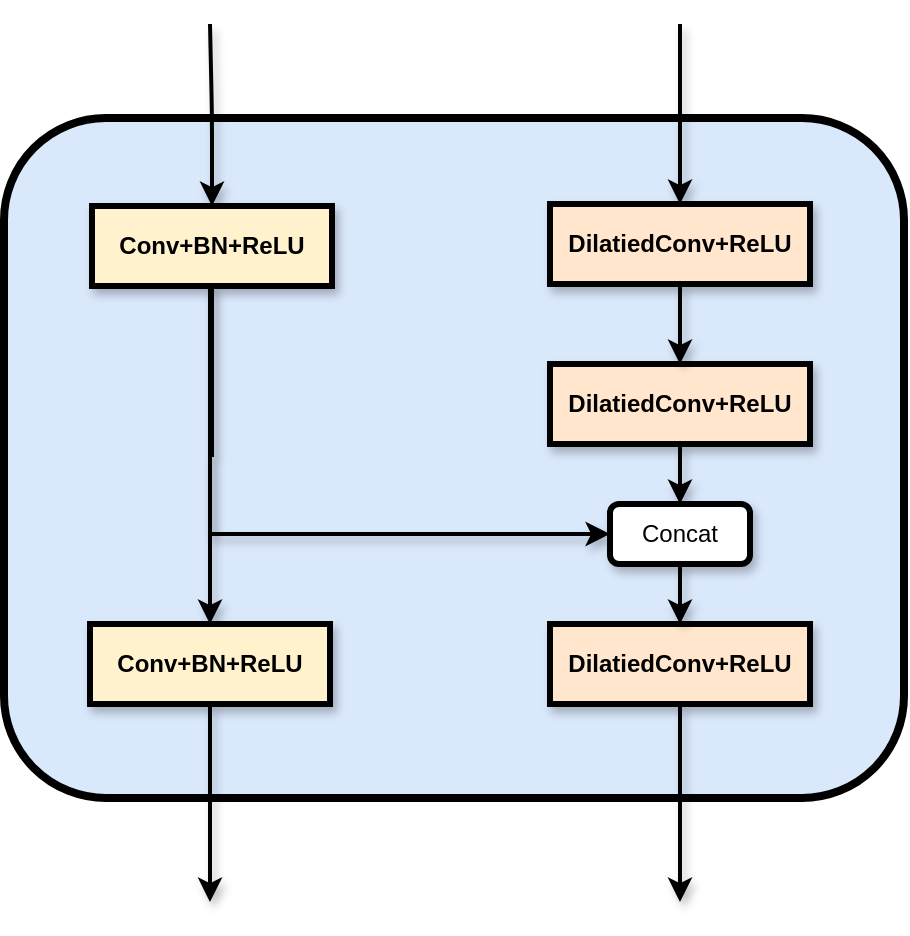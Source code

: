 <mxfile version="21.7.5" type="github">
  <diagram name="Page-1" id="cfXbBZLaOKrLfKIsWSMK">
    <mxGraphModel dx="1367" dy="779" grid="1" gridSize="10" guides="1" tooltips="1" connect="1" arrows="1" fold="1" page="1" pageScale="1" pageWidth="850" pageHeight="1100" math="0" shadow="0">
      <root>
        <mxCell id="0" />
        <mxCell id="1" parent="0" />
        <mxCell id="RC39O6ipoWtL7ifR7W19-1" value="" style="rounded=1;whiteSpace=wrap;html=1;fillColor=#dae8fc;strokeColor=#000000;strokeWidth=4;" vertex="1" parent="1">
          <mxGeometry x="250" y="148" width="450" height="340" as="geometry" />
        </mxCell>
        <mxCell id="RC39O6ipoWtL7ifR7W19-9" style="edgeStyle=orthogonalEdgeStyle;rounded=0;orthogonalLoop=1;jettySize=auto;html=1;entryX=0.5;entryY=0;entryDx=0;entryDy=0;strokeWidth=2;shadow=1;" edge="1" parent="1" source="RC39O6ipoWtL7ifR7W19-2" target="RC39O6ipoWtL7ifR7W19-3">
          <mxGeometry relative="1" as="geometry" />
        </mxCell>
        <mxCell id="RC39O6ipoWtL7ifR7W19-18" style="edgeStyle=orthogonalEdgeStyle;rounded=1;orthogonalLoop=1;jettySize=auto;html=1;strokeWidth=2;shadow=1;endArrow=none;endFill=0;startArrow=classic;startFill=1;" edge="1" parent="1" source="RC39O6ipoWtL7ifR7W19-2">
          <mxGeometry relative="1" as="geometry">
            <mxPoint x="353" y="101" as="targetPoint" />
          </mxGeometry>
        </mxCell>
        <mxCell id="RC39O6ipoWtL7ifR7W19-19" style="edgeStyle=orthogonalEdgeStyle;rounded=0;orthogonalLoop=1;jettySize=auto;html=1;entryX=0;entryY=0.5;entryDx=0;entryDy=0;exitX=0.5;exitY=1;exitDx=0;exitDy=0;strokeWidth=2;shadow=1;" edge="1" parent="1" source="RC39O6ipoWtL7ifR7W19-2" target="RC39O6ipoWtL7ifR7W19-14">
          <mxGeometry relative="1" as="geometry">
            <Array as="points">
              <mxPoint x="353" y="356" />
            </Array>
          </mxGeometry>
        </mxCell>
        <mxCell id="RC39O6ipoWtL7ifR7W19-2" value="&lt;b&gt;Conv+BN+ReLU&lt;/b&gt;" style="rounded=0;whiteSpace=wrap;html=1;fillColor=#fff2cc;strokeColor=#000000;strokeWidth=3;shadow=1;" vertex="1" parent="1">
          <mxGeometry x="294" y="192" width="120" height="40" as="geometry" />
        </mxCell>
        <mxCell id="RC39O6ipoWtL7ifR7W19-12" style="edgeStyle=orthogonalEdgeStyle;rounded=0;orthogonalLoop=1;jettySize=auto;html=1;exitX=0.5;exitY=1;exitDx=0;exitDy=0;strokeWidth=2;shadow=1;" edge="1" parent="1" source="RC39O6ipoWtL7ifR7W19-3">
          <mxGeometry relative="1" as="geometry">
            <mxPoint x="353" y="540" as="targetPoint" />
          </mxGeometry>
        </mxCell>
        <mxCell id="RC39O6ipoWtL7ifR7W19-3" value="&lt;b style=&quot;border-color: var(--border-color);&quot;&gt;Conv+BN+ReLU&lt;/b&gt;" style="rounded=0;whiteSpace=wrap;html=1;fillColor=#fff2cc;strokeColor=#000000;strokeWidth=3;shadow=1;" vertex="1" parent="1">
          <mxGeometry x="293" y="401" width="120" height="40" as="geometry" />
        </mxCell>
        <mxCell id="RC39O6ipoWtL7ifR7W19-15" style="edgeStyle=orthogonalEdgeStyle;rounded=0;orthogonalLoop=1;jettySize=auto;html=1;entryX=0.5;entryY=0;entryDx=0;entryDy=0;strokeWidth=2;shadow=1;" edge="1" parent="1" source="RC39O6ipoWtL7ifR7W19-5" target="RC39O6ipoWtL7ifR7W19-14">
          <mxGeometry relative="1" as="geometry" />
        </mxCell>
        <mxCell id="RC39O6ipoWtL7ifR7W19-5" value="&lt;b style=&quot;border-color: var(--border-color);&quot;&gt;DilatiedConv+ReLU&lt;/b&gt;" style="rounded=0;whiteSpace=wrap;html=1;fillColor=#ffe6cc;strokeColor=#000000;strokeWidth=3;shadow=1;" vertex="1" parent="1">
          <mxGeometry x="523" y="271" width="130" height="40" as="geometry" />
        </mxCell>
        <mxCell id="RC39O6ipoWtL7ifR7W19-13" style="edgeStyle=orthogonalEdgeStyle;rounded=0;orthogonalLoop=1;jettySize=auto;html=1;exitX=0.5;exitY=1;exitDx=0;exitDy=0;strokeWidth=2;shadow=1;" edge="1" parent="1" source="RC39O6ipoWtL7ifR7W19-6">
          <mxGeometry relative="1" as="geometry">
            <mxPoint x="588" y="540" as="targetPoint" />
          </mxGeometry>
        </mxCell>
        <mxCell id="RC39O6ipoWtL7ifR7W19-6" value="&lt;b style=&quot;border-color: var(--border-color);&quot;&gt;DilatiedConv+ReLU&lt;/b&gt;" style="rounded=0;whiteSpace=wrap;html=1;fillColor=#ffe6cc;strokeColor=#000000;strokeWidth=3;shadow=1;" vertex="1" parent="1">
          <mxGeometry x="523" y="401" width="130" height="40" as="geometry" />
        </mxCell>
        <mxCell id="RC39O6ipoWtL7ifR7W19-10" style="edgeStyle=orthogonalEdgeStyle;rounded=0;orthogonalLoop=1;jettySize=auto;html=1;entryX=0.5;entryY=0;entryDx=0;entryDy=0;strokeWidth=2;shadow=1;" edge="1" parent="1" source="RC39O6ipoWtL7ifR7W19-7" target="RC39O6ipoWtL7ifR7W19-5">
          <mxGeometry relative="1" as="geometry" />
        </mxCell>
        <mxCell id="RC39O6ipoWtL7ifR7W19-17" style="rounded=0;orthogonalLoop=1;jettySize=auto;html=1;strokeWidth=2;shadow=1;startArrow=classic;startFill=1;endArrow=none;endFill=0;" edge="1" parent="1" source="RC39O6ipoWtL7ifR7W19-7">
          <mxGeometry relative="1" as="geometry">
            <mxPoint x="588" y="101" as="targetPoint" />
          </mxGeometry>
        </mxCell>
        <mxCell id="RC39O6ipoWtL7ifR7W19-7" value="&lt;b style=&quot;border-color: var(--border-color);&quot;&gt;DilatiedConv+ReLU&lt;/b&gt;" style="rounded=0;whiteSpace=wrap;html=1;fillColor=#ffe6cc;strokeColor=#000000;strokeWidth=3;shadow=1;" vertex="1" parent="1">
          <mxGeometry x="523" y="191" width="130" height="40" as="geometry" />
        </mxCell>
        <mxCell id="RC39O6ipoWtL7ifR7W19-16" style="edgeStyle=orthogonalEdgeStyle;rounded=0;orthogonalLoop=1;jettySize=auto;html=1;entryX=0.5;entryY=0;entryDx=0;entryDy=0;strokeWidth=2;shadow=1;" edge="1" parent="1" source="RC39O6ipoWtL7ifR7W19-14" target="RC39O6ipoWtL7ifR7W19-6">
          <mxGeometry relative="1" as="geometry" />
        </mxCell>
        <mxCell id="RC39O6ipoWtL7ifR7W19-14" value="Concat" style="rounded=1;whiteSpace=wrap;html=1;strokeWidth=3;shadow=1;" vertex="1" parent="1">
          <mxGeometry x="553" y="341" width="70" height="30" as="geometry" />
        </mxCell>
      </root>
    </mxGraphModel>
  </diagram>
</mxfile>
